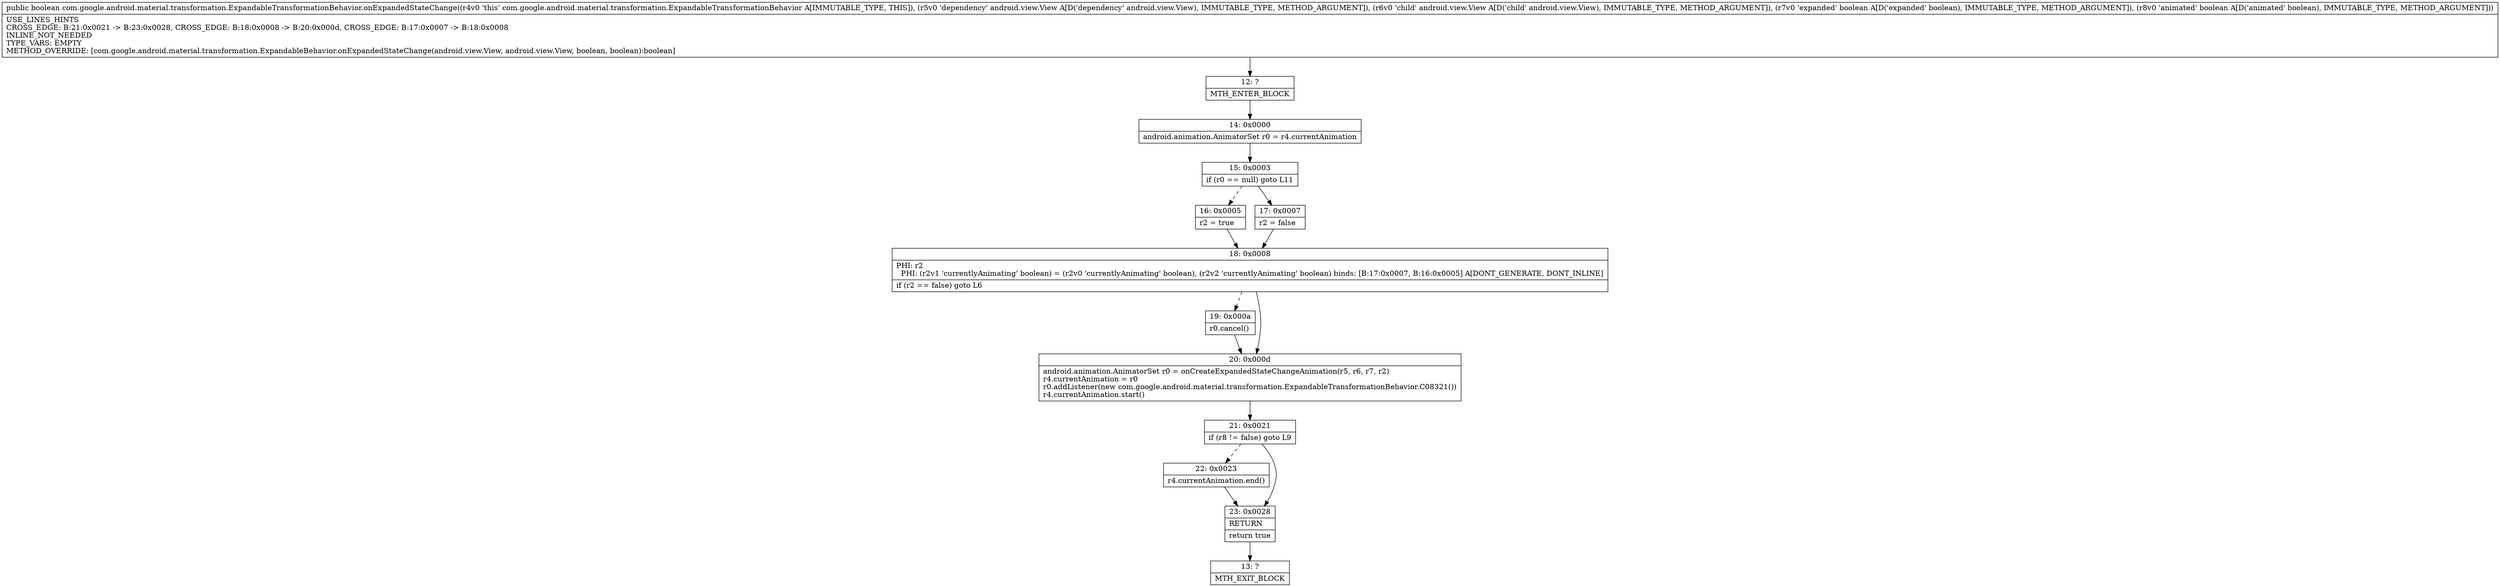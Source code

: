 digraph "CFG forcom.google.android.material.transformation.ExpandableTransformationBehavior.onExpandedStateChange(Landroid\/view\/View;Landroid\/view\/View;ZZ)Z" {
Node_12 [shape=record,label="{12\:\ ?|MTH_ENTER_BLOCK\l}"];
Node_14 [shape=record,label="{14\:\ 0x0000|android.animation.AnimatorSet r0 = r4.currentAnimation\l}"];
Node_15 [shape=record,label="{15\:\ 0x0003|if (r0 == null) goto L11\l}"];
Node_16 [shape=record,label="{16\:\ 0x0005|r2 = true\l}"];
Node_18 [shape=record,label="{18\:\ 0x0008|PHI: r2 \l  PHI: (r2v1 'currentlyAnimating' boolean) = (r2v0 'currentlyAnimating' boolean), (r2v2 'currentlyAnimating' boolean) binds: [B:17:0x0007, B:16:0x0005] A[DONT_GENERATE, DONT_INLINE]\l|if (r2 == false) goto L6\l}"];
Node_19 [shape=record,label="{19\:\ 0x000a|r0.cancel()\l}"];
Node_20 [shape=record,label="{20\:\ 0x000d|android.animation.AnimatorSet r0 = onCreateExpandedStateChangeAnimation(r5, r6, r7, r2)\lr4.currentAnimation = r0\lr0.addListener(new com.google.android.material.transformation.ExpandableTransformationBehavior.C08321())\lr4.currentAnimation.start()\l}"];
Node_21 [shape=record,label="{21\:\ 0x0021|if (r8 != false) goto L9\l}"];
Node_22 [shape=record,label="{22\:\ 0x0023|r4.currentAnimation.end()\l}"];
Node_23 [shape=record,label="{23\:\ 0x0028|RETURN\l|return true\l}"];
Node_13 [shape=record,label="{13\:\ ?|MTH_EXIT_BLOCK\l}"];
Node_17 [shape=record,label="{17\:\ 0x0007|r2 = false\l}"];
MethodNode[shape=record,label="{public boolean com.google.android.material.transformation.ExpandableTransformationBehavior.onExpandedStateChange((r4v0 'this' com.google.android.material.transformation.ExpandableTransformationBehavior A[IMMUTABLE_TYPE, THIS]), (r5v0 'dependency' android.view.View A[D('dependency' android.view.View), IMMUTABLE_TYPE, METHOD_ARGUMENT]), (r6v0 'child' android.view.View A[D('child' android.view.View), IMMUTABLE_TYPE, METHOD_ARGUMENT]), (r7v0 'expanded' boolean A[D('expanded' boolean), IMMUTABLE_TYPE, METHOD_ARGUMENT]), (r8v0 'animated' boolean A[D('animated' boolean), IMMUTABLE_TYPE, METHOD_ARGUMENT]))  | USE_LINES_HINTS\lCROSS_EDGE: B:21:0x0021 \-\> B:23:0x0028, CROSS_EDGE: B:18:0x0008 \-\> B:20:0x000d, CROSS_EDGE: B:17:0x0007 \-\> B:18:0x0008\lINLINE_NOT_NEEDED\lTYPE_VARS: EMPTY\lMETHOD_OVERRIDE: [com.google.android.material.transformation.ExpandableBehavior.onExpandedStateChange(android.view.View, android.view.View, boolean, boolean):boolean]\l}"];
MethodNode -> Node_12;Node_12 -> Node_14;
Node_14 -> Node_15;
Node_15 -> Node_16[style=dashed];
Node_15 -> Node_17;
Node_16 -> Node_18;
Node_18 -> Node_19[style=dashed];
Node_18 -> Node_20;
Node_19 -> Node_20;
Node_20 -> Node_21;
Node_21 -> Node_22[style=dashed];
Node_21 -> Node_23;
Node_22 -> Node_23;
Node_23 -> Node_13;
Node_17 -> Node_18;
}


